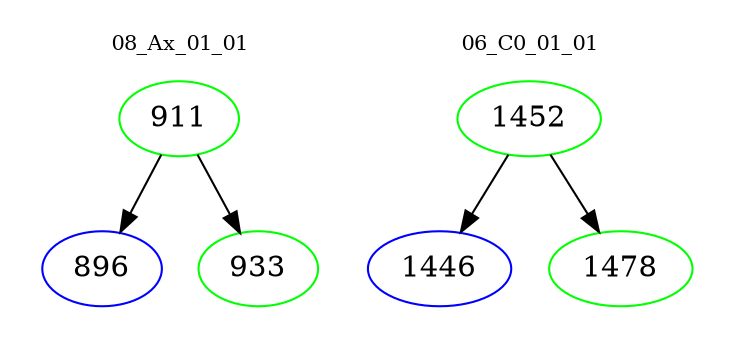 digraph{
subgraph cluster_0 {
color = white
label = "08_Ax_01_01";
fontsize=10;
T0_911 [label="911", color="green"]
T0_911 -> T0_896 [color="black"]
T0_896 [label="896", color="blue"]
T0_911 -> T0_933 [color="black"]
T0_933 [label="933", color="green"]
}
subgraph cluster_1 {
color = white
label = "06_C0_01_01";
fontsize=10;
T1_1452 [label="1452", color="green"]
T1_1452 -> T1_1446 [color="black"]
T1_1446 [label="1446", color="blue"]
T1_1452 -> T1_1478 [color="black"]
T1_1478 [label="1478", color="green"]
}
}

